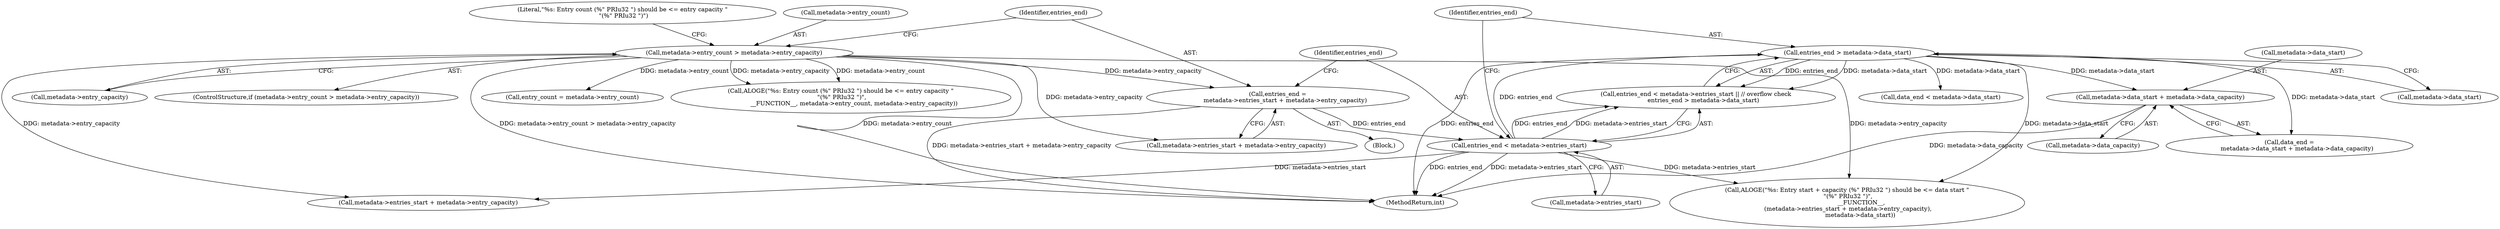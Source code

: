 digraph "0_Android_8e7a2b4d13bff03973dbad2bfb88a04296140433_0@pointer" {
"1000256" [label="(Call,metadata->data_start + metadata->data_capacity)"];
"1000232" [label="(Call,entries_end > metadata->data_start)"];
"1000227" [label="(Call,entries_end < metadata->entries_start)"];
"1000216" [label="(Call,entries_end =\n        metadata->entries_start + metadata->entry_capacity)"];
"1000196" [label="(Call,metadata->entry_count > metadata->entry_capacity)"];
"1000292" [label="(Call,entry_count = metadata->entry_count)"];
"1000197" [label="(Call,metadata->entry_count)"];
"1000196" [label="(Call,metadata->entry_count > metadata->entry_capacity)"];
"1000257" [label="(Call,metadata->data_start)"];
"1000232" [label="(Call,entries_end > metadata->data_start)"];
"1000256" [label="(Call,metadata->data_start + metadata->data_capacity)"];
"1000205" [label="(Literal,\"%s: Entry count (%\" PRIu32 \") should be <= entry capacity \"\n \"(%\" PRIu32 \")\")"];
"1000204" [label="(Call,ALOGE(\"%s: Entry count (%\" PRIu32 \") should be <= entry capacity \"\n \"(%\" PRIu32 \")\",\n              __FUNCTION__, metadata->entry_count, metadata->entry_capacity))"];
"1000216" [label="(Call,entries_end =\n        metadata->entries_start + metadata->entry_capacity)"];
"1000108" [label="(Block,)"];
"1000200" [label="(Call,metadata->entry_capacity)"];
"1000501" [label="(MethodReturn,int)"];
"1000217" [label="(Identifier,entries_end)"];
"1000229" [label="(Call,metadata->entries_start)"];
"1000265" [label="(Call,data_end < metadata->data_start)"];
"1000228" [label="(Identifier,entries_end)"];
"1000233" [label="(Identifier,entries_end)"];
"1000241" [label="(Call,metadata->entries_start + metadata->entry_capacity)"];
"1000195" [label="(ControlStructure,if (metadata->entry_count > metadata->entry_capacity))"];
"1000238" [label="(Call,ALOGE(\"%s: Entry start + capacity (%\" PRIu32 \") should be <= data start \"\n \"(%\" PRIu32 \")\",\n               __FUNCTION__,\n (metadata->entries_start + metadata->entry_capacity),\n              metadata->data_start))"];
"1000226" [label="(Call,entries_end < metadata->entries_start || // overflow check\n        entries_end > metadata->data_start)"];
"1000260" [label="(Call,metadata->data_capacity)"];
"1000218" [label="(Call,metadata->entries_start + metadata->entry_capacity)"];
"1000234" [label="(Call,metadata->data_start)"];
"1000227" [label="(Call,entries_end < metadata->entries_start)"];
"1000254" [label="(Call,data_end =\n        metadata->data_start + metadata->data_capacity)"];
"1000256" -> "1000254"  [label="AST: "];
"1000256" -> "1000260"  [label="CFG: "];
"1000257" -> "1000256"  [label="AST: "];
"1000260" -> "1000256"  [label="AST: "];
"1000254" -> "1000256"  [label="CFG: "];
"1000256" -> "1000501"  [label="DDG: metadata->data_capacity"];
"1000232" -> "1000256"  [label="DDG: metadata->data_start"];
"1000232" -> "1000226"  [label="AST: "];
"1000232" -> "1000234"  [label="CFG: "];
"1000233" -> "1000232"  [label="AST: "];
"1000234" -> "1000232"  [label="AST: "];
"1000226" -> "1000232"  [label="CFG: "];
"1000232" -> "1000501"  [label="DDG: entries_end"];
"1000232" -> "1000226"  [label="DDG: entries_end"];
"1000232" -> "1000226"  [label="DDG: metadata->data_start"];
"1000227" -> "1000232"  [label="DDG: entries_end"];
"1000232" -> "1000238"  [label="DDG: metadata->data_start"];
"1000232" -> "1000254"  [label="DDG: metadata->data_start"];
"1000232" -> "1000265"  [label="DDG: metadata->data_start"];
"1000227" -> "1000226"  [label="AST: "];
"1000227" -> "1000229"  [label="CFG: "];
"1000228" -> "1000227"  [label="AST: "];
"1000229" -> "1000227"  [label="AST: "];
"1000233" -> "1000227"  [label="CFG: "];
"1000226" -> "1000227"  [label="CFG: "];
"1000227" -> "1000501"  [label="DDG: entries_end"];
"1000227" -> "1000501"  [label="DDG: metadata->entries_start"];
"1000227" -> "1000226"  [label="DDG: entries_end"];
"1000227" -> "1000226"  [label="DDG: metadata->entries_start"];
"1000216" -> "1000227"  [label="DDG: entries_end"];
"1000227" -> "1000238"  [label="DDG: metadata->entries_start"];
"1000227" -> "1000241"  [label="DDG: metadata->entries_start"];
"1000216" -> "1000108"  [label="AST: "];
"1000216" -> "1000218"  [label="CFG: "];
"1000217" -> "1000216"  [label="AST: "];
"1000218" -> "1000216"  [label="AST: "];
"1000228" -> "1000216"  [label="CFG: "];
"1000216" -> "1000501"  [label="DDG: metadata->entries_start + metadata->entry_capacity"];
"1000196" -> "1000216"  [label="DDG: metadata->entry_capacity"];
"1000196" -> "1000195"  [label="AST: "];
"1000196" -> "1000200"  [label="CFG: "];
"1000197" -> "1000196"  [label="AST: "];
"1000200" -> "1000196"  [label="AST: "];
"1000205" -> "1000196"  [label="CFG: "];
"1000217" -> "1000196"  [label="CFG: "];
"1000196" -> "1000501"  [label="DDG: metadata->entry_count"];
"1000196" -> "1000501"  [label="DDG: metadata->entry_count > metadata->entry_capacity"];
"1000196" -> "1000204"  [label="DDG: metadata->entry_count"];
"1000196" -> "1000204"  [label="DDG: metadata->entry_capacity"];
"1000196" -> "1000218"  [label="DDG: metadata->entry_capacity"];
"1000196" -> "1000238"  [label="DDG: metadata->entry_capacity"];
"1000196" -> "1000241"  [label="DDG: metadata->entry_capacity"];
"1000196" -> "1000292"  [label="DDG: metadata->entry_count"];
}
